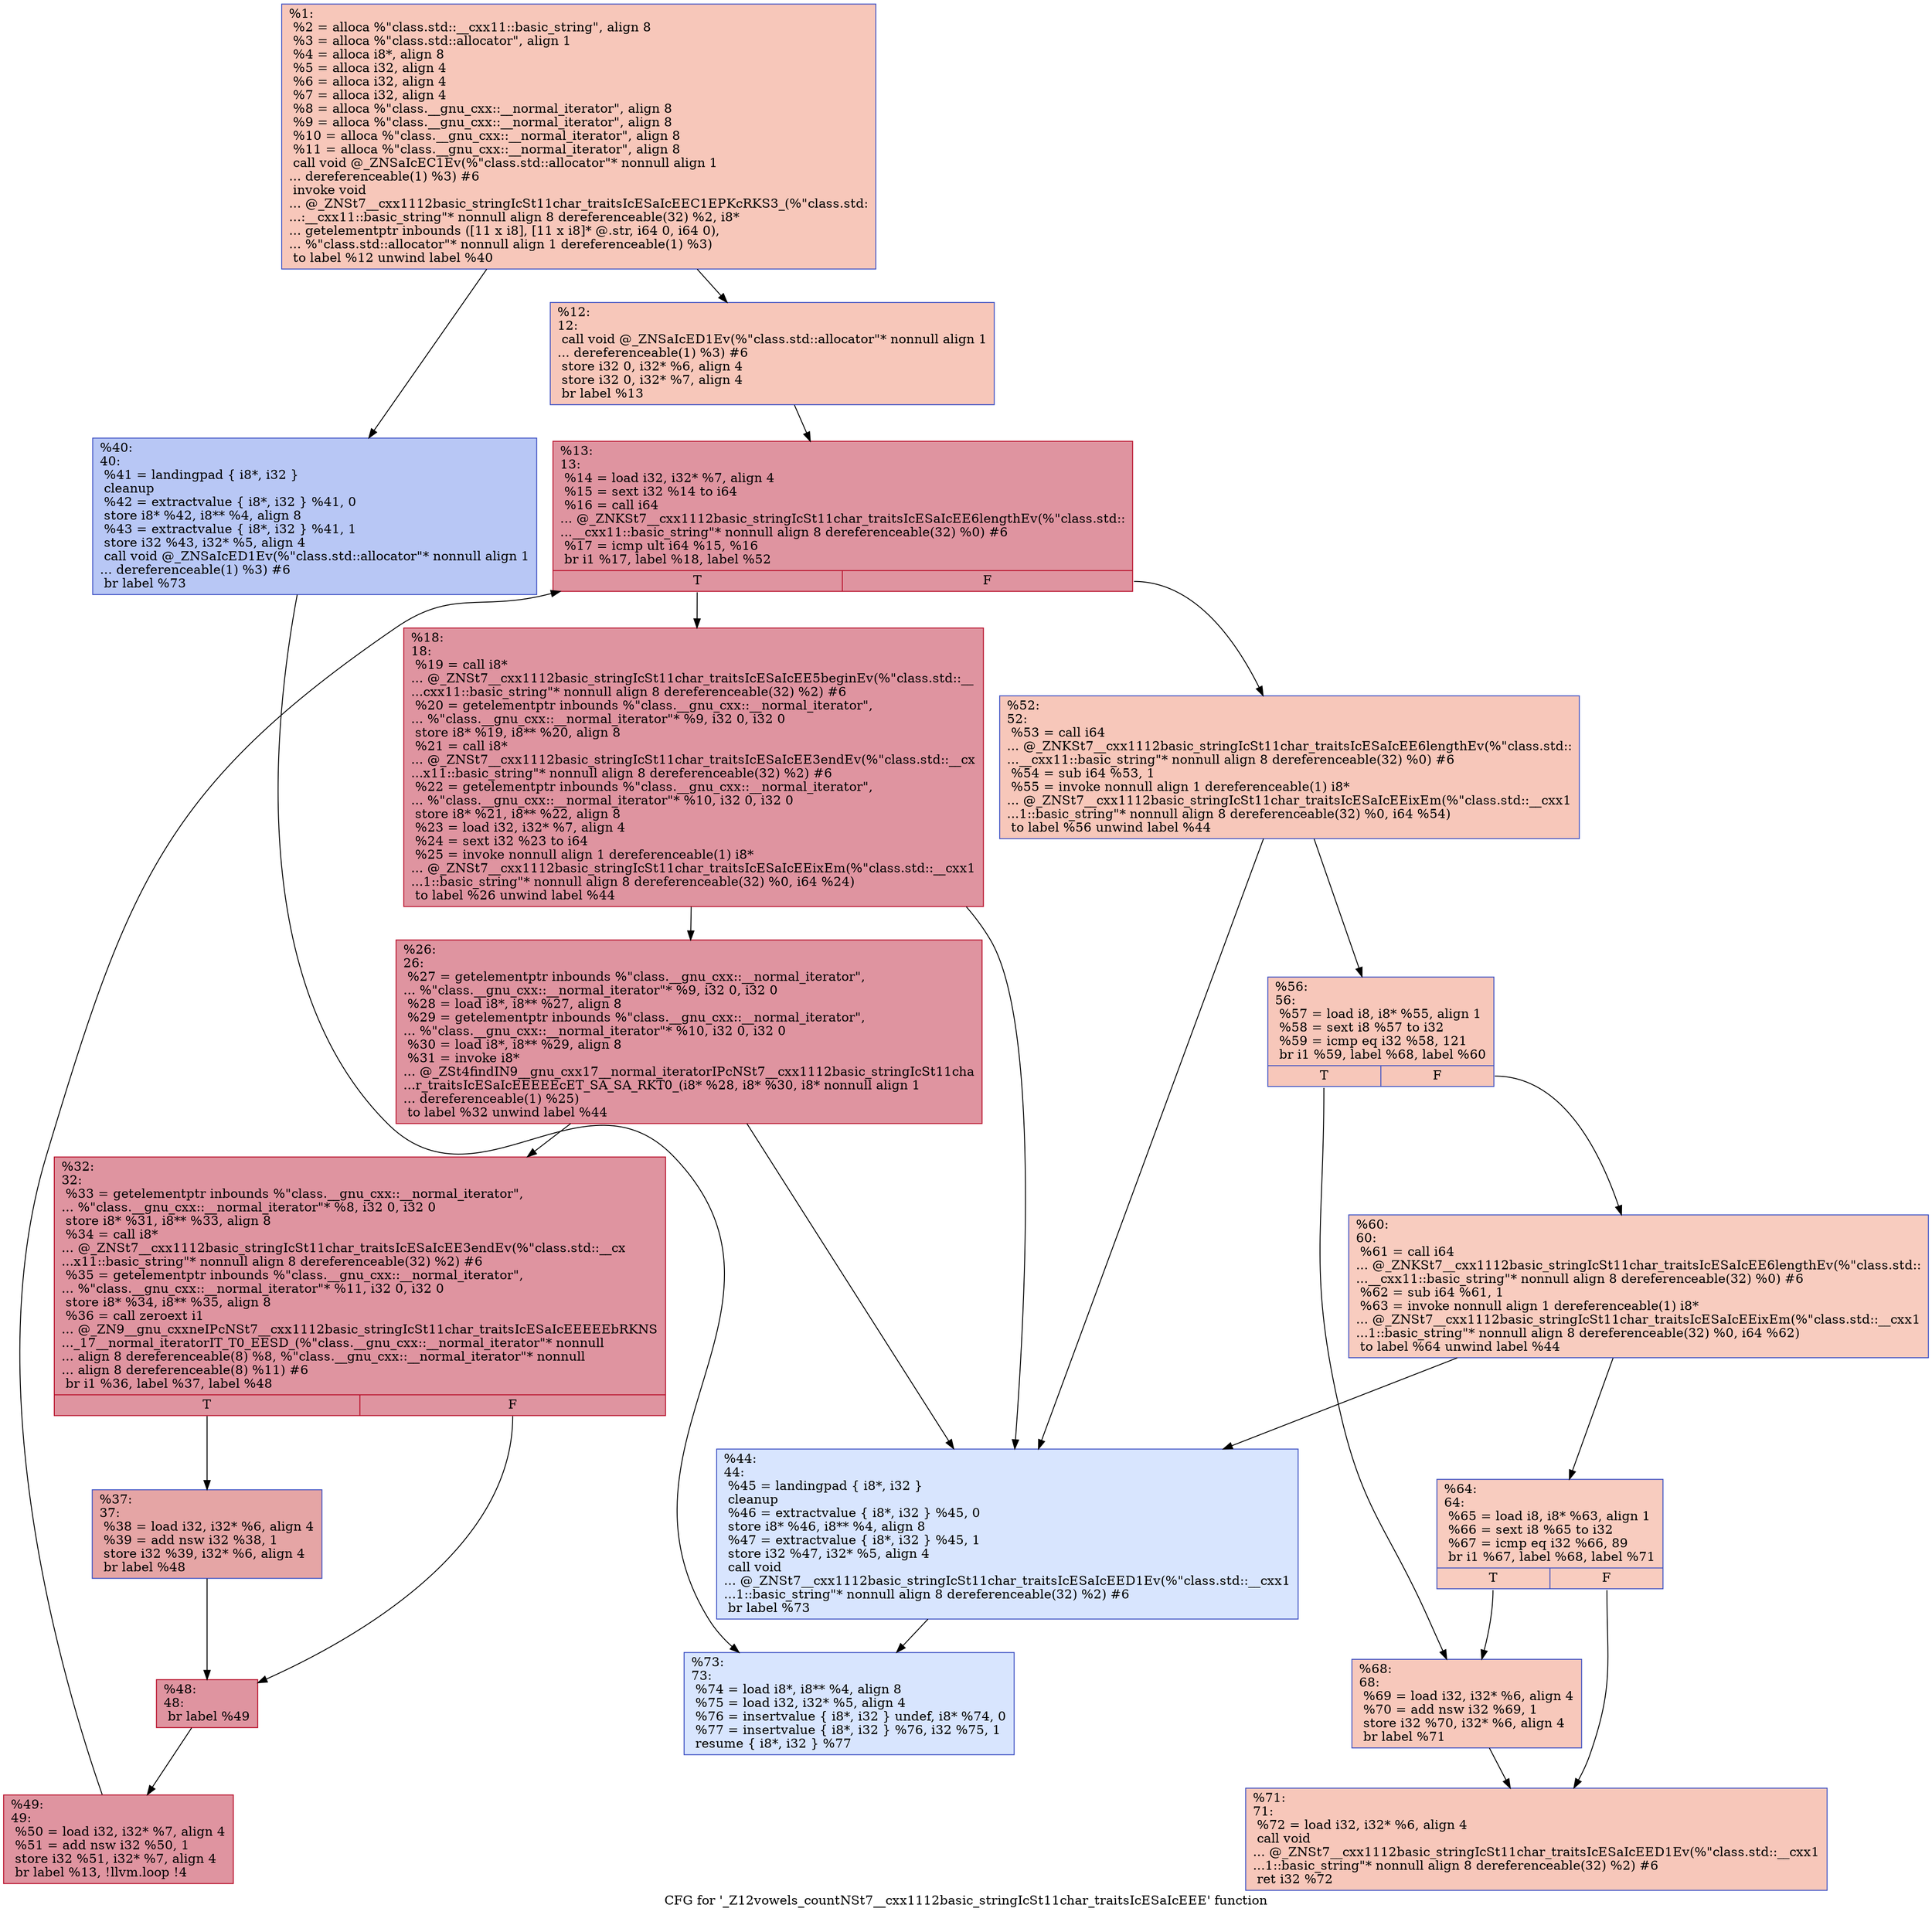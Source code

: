digraph "CFG for '_Z12vowels_countNSt7__cxx1112basic_stringIcSt11char_traitsIcESaIcEEE' function" {
	label="CFG for '_Z12vowels_countNSt7__cxx1112basic_stringIcSt11char_traitsIcESaIcEEE' function";

	Node0x5652eb30b1b0 [shape=record,color="#3d50c3ff", style=filled, fillcolor="#ec7f6370",label="{%1:\l  %2 = alloca %\"class.std::__cxx11::basic_string\", align 8\l  %3 = alloca %\"class.std::allocator\", align 1\l  %4 = alloca i8*, align 8\l  %5 = alloca i32, align 4\l  %6 = alloca i32, align 4\l  %7 = alloca i32, align 4\l  %8 = alloca %\"class.__gnu_cxx::__normal_iterator\", align 8\l  %9 = alloca %\"class.__gnu_cxx::__normal_iterator\", align 8\l  %10 = alloca %\"class.__gnu_cxx::__normal_iterator\", align 8\l  %11 = alloca %\"class.__gnu_cxx::__normal_iterator\", align 8\l  call void @_ZNSaIcEC1Ev(%\"class.std::allocator\"* nonnull align 1\l... dereferenceable(1) %3) #6\l  invoke void\l... @_ZNSt7__cxx1112basic_stringIcSt11char_traitsIcESaIcEEC1EPKcRKS3_(%\"class.std:\l...:__cxx11::basic_string\"* nonnull align 8 dereferenceable(32) %2, i8*\l... getelementptr inbounds ([11 x i8], [11 x i8]* @.str, i64 0, i64 0),\l... %\"class.std::allocator\"* nonnull align 1 dereferenceable(1) %3)\l          to label %12 unwind label %40\l}"];
	Node0x5652eb30b1b0 -> Node0x5652eb30cab0;
	Node0x5652eb30b1b0 -> Node0x5652eb30cb00;
	Node0x5652eb30cab0 [shape=record,color="#3d50c3ff", style=filled, fillcolor="#ec7f6370",label="{%12:\l12:                                               \l  call void @_ZNSaIcED1Ev(%\"class.std::allocator\"* nonnull align 1\l... dereferenceable(1) %3) #6\l  store i32 0, i32* %6, align 4\l  store i32 0, i32* %7, align 4\l  br label %13\l}"];
	Node0x5652eb30cab0 -> Node0x5652eb30d1a0;
	Node0x5652eb30d1a0 [shape=record,color="#b70d28ff", style=filled, fillcolor="#b70d2870",label="{%13:\l13:                                               \l  %14 = load i32, i32* %7, align 4\l  %15 = sext i32 %14 to i64\l  %16 = call i64\l... @_ZNKSt7__cxx1112basic_stringIcSt11char_traitsIcESaIcEE6lengthEv(%\"class.std::\l...__cxx11::basic_string\"* nonnull align 8 dereferenceable(32) %0) #6\l  %17 = icmp ult i64 %15, %16\l  br i1 %17, label %18, label %52\l|{<s0>T|<s1>F}}"];
	Node0x5652eb30d1a0:s0 -> Node0x5652eb30d340;
	Node0x5652eb30d1a0:s1 -> Node0x5652eb30d610;
	Node0x5652eb30d340 [shape=record,color="#b70d28ff", style=filled, fillcolor="#b70d2870",label="{%18:\l18:                                               \l  %19 = call i8*\l... @_ZNSt7__cxx1112basic_stringIcSt11char_traitsIcESaIcEE5beginEv(%\"class.std::__\l...cxx11::basic_string\"* nonnull align 8 dereferenceable(32) %2) #6\l  %20 = getelementptr inbounds %\"class.__gnu_cxx::__normal_iterator\",\l... %\"class.__gnu_cxx::__normal_iterator\"* %9, i32 0, i32 0\l  store i8* %19, i8** %20, align 8\l  %21 = call i8*\l... @_ZNSt7__cxx1112basic_stringIcSt11char_traitsIcESaIcEE3endEv(%\"class.std::__cx\l...x11::basic_string\"* nonnull align 8 dereferenceable(32) %2) #6\l  %22 = getelementptr inbounds %\"class.__gnu_cxx::__normal_iterator\",\l... %\"class.__gnu_cxx::__normal_iterator\"* %10, i32 0, i32 0\l  store i8* %21, i8** %22, align 8\l  %23 = load i32, i32* %7, align 4\l  %24 = sext i32 %23 to i64\l  %25 = invoke nonnull align 1 dereferenceable(1) i8*\l... @_ZNSt7__cxx1112basic_stringIcSt11char_traitsIcESaIcEEixEm(%\"class.std::__cxx1\l...1::basic_string\"* nonnull align 8 dereferenceable(32) %0, i64 %24)\l          to label %26 unwind label %44\l}"];
	Node0x5652eb30d340 -> Node0x5652eb30df60;
	Node0x5652eb30d340 -> Node0x5652eb30dfb0;
	Node0x5652eb30df60 [shape=record,color="#b70d28ff", style=filled, fillcolor="#b70d2870",label="{%26:\l26:                                               \l  %27 = getelementptr inbounds %\"class.__gnu_cxx::__normal_iterator\",\l... %\"class.__gnu_cxx::__normal_iterator\"* %9, i32 0, i32 0\l  %28 = load i8*, i8** %27, align 8\l  %29 = getelementptr inbounds %\"class.__gnu_cxx::__normal_iterator\",\l... %\"class.__gnu_cxx::__normal_iterator\"* %10, i32 0, i32 0\l  %30 = load i8*, i8** %29, align 8\l  %31 = invoke i8*\l... @_ZSt4findIN9__gnu_cxx17__normal_iteratorIPcNSt7__cxx1112basic_stringIcSt11cha\l...r_traitsIcESaIcEEEEEcET_SA_SA_RKT0_(i8* %28, i8* %30, i8* nonnull align 1\l... dereferenceable(1) %25)\l          to label %32 unwind label %44\l}"];
	Node0x5652eb30df60 -> Node0x5652eb30d750;
	Node0x5652eb30df60 -> Node0x5652eb30dfb0;
	Node0x5652eb30d750 [shape=record,color="#b70d28ff", style=filled, fillcolor="#b70d2870",label="{%32:\l32:                                               \l  %33 = getelementptr inbounds %\"class.__gnu_cxx::__normal_iterator\",\l... %\"class.__gnu_cxx::__normal_iterator\"* %8, i32 0, i32 0\l  store i8* %31, i8** %33, align 8\l  %34 = call i8*\l... @_ZNSt7__cxx1112basic_stringIcSt11char_traitsIcESaIcEE3endEv(%\"class.std::__cx\l...x11::basic_string\"* nonnull align 8 dereferenceable(32) %2) #6\l  %35 = getelementptr inbounds %\"class.__gnu_cxx::__normal_iterator\",\l... %\"class.__gnu_cxx::__normal_iterator\"* %11, i32 0, i32 0\l  store i8* %34, i8** %35, align 8\l  %36 = call zeroext i1\l... @_ZN9__gnu_cxxneIPcNSt7__cxx1112basic_stringIcSt11char_traitsIcESaIcEEEEEbRKNS\l..._17__normal_iteratorIT_T0_EESD_(%\"class.__gnu_cxx::__normal_iterator\"* nonnull\l... align 8 dereferenceable(8) %8, %\"class.__gnu_cxx::__normal_iterator\"* nonnull\l... align 8 dereferenceable(8) %11) #6\l  br i1 %36, label %37, label %48\l|{<s0>T|<s1>F}}"];
	Node0x5652eb30d750:s0 -> Node0x5652eb30f1f0;
	Node0x5652eb30d750:s1 -> Node0x5652eb30f280;
	Node0x5652eb30f1f0 [shape=record,color="#3d50c3ff", style=filled, fillcolor="#c5333470",label="{%37:\l37:                                               \l  %38 = load i32, i32* %6, align 4\l  %39 = add nsw i32 %38, 1\l  store i32 %39, i32* %6, align 4\l  br label %48\l}"];
	Node0x5652eb30f1f0 -> Node0x5652eb30f280;
	Node0x5652eb30cb00 [shape=record,color="#3d50c3ff", style=filled, fillcolor="#5f7fe870",label="{%40:\l40:                                               \l  %41 = landingpad \{ i8*, i32 \}\l          cleanup\l  %42 = extractvalue \{ i8*, i32 \} %41, 0\l  store i8* %42, i8** %4, align 8\l  %43 = extractvalue \{ i8*, i32 \} %41, 1\l  store i32 %43, i32* %5, align 4\l  call void @_ZNSaIcED1Ev(%\"class.std::allocator\"* nonnull align 1\l... dereferenceable(1) %3) #6\l  br label %73\l}"];
	Node0x5652eb30cb00 -> Node0x5652eb30fb70;
	Node0x5652eb30dfb0 [shape=record,color="#3d50c3ff", style=filled, fillcolor="#a7c5fe70",label="{%44:\l44:                                               \l  %45 = landingpad \{ i8*, i32 \}\l          cleanup\l  %46 = extractvalue \{ i8*, i32 \} %45, 0\l  store i8* %46, i8** %4, align 8\l  %47 = extractvalue \{ i8*, i32 \} %45, 1\l  store i32 %47, i32* %5, align 4\l  call void\l... @_ZNSt7__cxx1112basic_stringIcSt11char_traitsIcESaIcEED1Ev(%\"class.std::__cxx1\l...1::basic_string\"* nonnull align 8 dereferenceable(32) %2) #6\l  br label %73\l}"];
	Node0x5652eb30dfb0 -> Node0x5652eb30fb70;
	Node0x5652eb30f280 [shape=record,color="#b70d28ff", style=filled, fillcolor="#b70d2870",label="{%48:\l48:                                               \l  br label %49\l}"];
	Node0x5652eb30f280 -> Node0x5652eb30fec0;
	Node0x5652eb30fec0 [shape=record,color="#b70d28ff", style=filled, fillcolor="#b70d2870",label="{%49:\l49:                                               \l  %50 = load i32, i32* %7, align 4\l  %51 = add nsw i32 %50, 1\l  store i32 %51, i32* %7, align 4\l  br label %13, !llvm.loop !4\l}"];
	Node0x5652eb30fec0 -> Node0x5652eb30d1a0;
	Node0x5652eb30d610 [shape=record,color="#3d50c3ff", style=filled, fillcolor="#ec7f6370",label="{%52:\l52:                                               \l  %53 = call i64\l... @_ZNKSt7__cxx1112basic_stringIcSt11char_traitsIcESaIcEE6lengthEv(%\"class.std::\l...__cxx11::basic_string\"* nonnull align 8 dereferenceable(32) %0) #6\l  %54 = sub i64 %53, 1\l  %55 = invoke nonnull align 1 dereferenceable(1) i8*\l... @_ZNSt7__cxx1112basic_stringIcSt11char_traitsIcESaIcEEixEm(%\"class.std::__cxx1\l...1::basic_string\"* nonnull align 8 dereferenceable(32) %0, i64 %54)\l          to label %56 unwind label %44\l}"];
	Node0x5652eb30d610 -> Node0x5652eb3110e0;
	Node0x5652eb30d610 -> Node0x5652eb30dfb0;
	Node0x5652eb3110e0 [shape=record,color="#3d50c3ff", style=filled, fillcolor="#ec7f6370",label="{%56:\l56:                                               \l  %57 = load i8, i8* %55, align 1\l  %58 = sext i8 %57 to i32\l  %59 = icmp eq i32 %58, 121\l  br i1 %59, label %68, label %60\l|{<s0>T|<s1>F}}"];
	Node0x5652eb3110e0:s0 -> Node0x5652eb310ea0;
	Node0x5652eb3110e0:s1 -> Node0x5652eb311440;
	Node0x5652eb311440 [shape=record,color="#3d50c3ff", style=filled, fillcolor="#f08b6e70",label="{%60:\l60:                                               \l  %61 = call i64\l... @_ZNKSt7__cxx1112basic_stringIcSt11char_traitsIcESaIcEE6lengthEv(%\"class.std::\l...__cxx11::basic_string\"* nonnull align 8 dereferenceable(32) %0) #6\l  %62 = sub i64 %61, 1\l  %63 = invoke nonnull align 1 dereferenceable(1) i8*\l... @_ZNSt7__cxx1112basic_stringIcSt11char_traitsIcESaIcEEixEm(%\"class.std::__cxx1\l...1::basic_string\"* nonnull align 8 dereferenceable(32) %0, i64 %62)\l          to label %64 unwind label %44\l}"];
	Node0x5652eb311440 -> Node0x5652eb311710;
	Node0x5652eb311440 -> Node0x5652eb30dfb0;
	Node0x5652eb311710 [shape=record,color="#3d50c3ff", style=filled, fillcolor="#f08b6e70",label="{%64:\l64:                                               \l  %65 = load i8, i8* %63, align 1\l  %66 = sext i8 %65 to i32\l  %67 = icmp eq i32 %66, 89\l  br i1 %67, label %68, label %71\l|{<s0>T|<s1>F}}"];
	Node0x5652eb311710:s0 -> Node0x5652eb310ea0;
	Node0x5652eb311710:s1 -> Node0x5652eb311540;
	Node0x5652eb310ea0 [shape=record,color="#3d50c3ff", style=filled, fillcolor="#ed836670",label="{%68:\l68:                                               \l  %69 = load i32, i32* %6, align 4\l  %70 = add nsw i32 %69, 1\l  store i32 %70, i32* %6, align 4\l  br label %71\l}"];
	Node0x5652eb310ea0 -> Node0x5652eb311540;
	Node0x5652eb311540 [shape=record,color="#3d50c3ff", style=filled, fillcolor="#ec7f6370",label="{%71:\l71:                                               \l  %72 = load i32, i32* %6, align 4\l  call void\l... @_ZNSt7__cxx1112basic_stringIcSt11char_traitsIcESaIcEED1Ev(%\"class.std::__cxx1\l...1::basic_string\"* nonnull align 8 dereferenceable(32) %2) #6\l  ret i32 %72\l}"];
	Node0x5652eb30fb70 [shape=record,color="#3d50c3ff", style=filled, fillcolor="#a7c5fe70",label="{%73:\l73:                                               \l  %74 = load i8*, i8** %4, align 8\l  %75 = load i32, i32* %5, align 4\l  %76 = insertvalue \{ i8*, i32 \} undef, i8* %74, 0\l  %77 = insertvalue \{ i8*, i32 \} %76, i32 %75, 1\l  resume \{ i8*, i32 \} %77\l}"];
}
